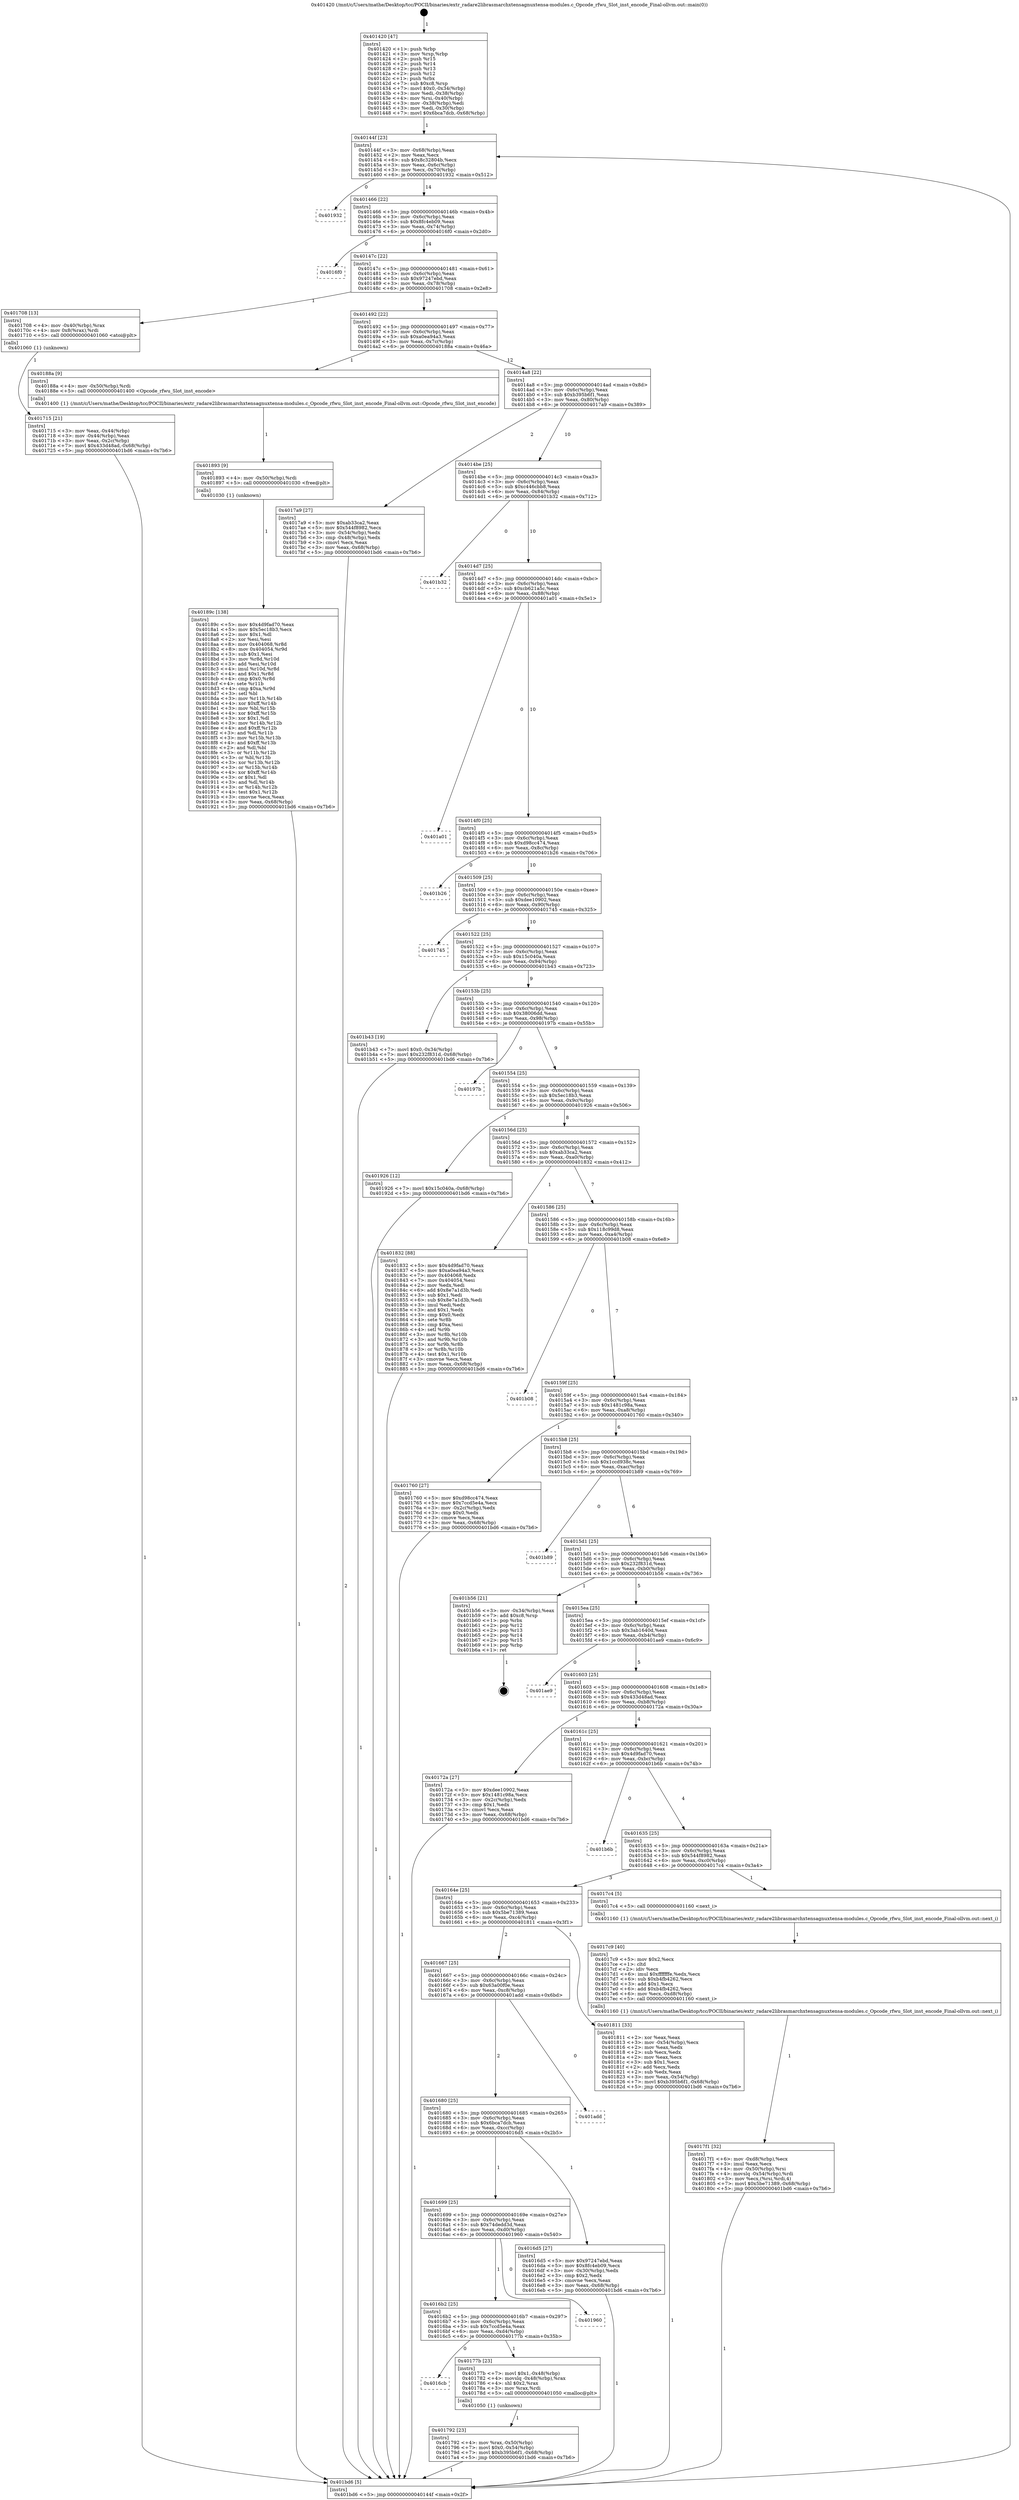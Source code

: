 digraph "0x401420" {
  label = "0x401420 (/mnt/c/Users/mathe/Desktop/tcc/POCII/binaries/extr_radare2librasmarchxtensagnuxtensa-modules.c_Opcode_rfwu_Slot_inst_encode_Final-ollvm.out::main(0))"
  labelloc = "t"
  node[shape=record]

  Entry [label="",width=0.3,height=0.3,shape=circle,fillcolor=black,style=filled]
  "0x40144f" [label="{
     0x40144f [23]\l
     | [instrs]\l
     &nbsp;&nbsp;0x40144f \<+3\>: mov -0x68(%rbp),%eax\l
     &nbsp;&nbsp;0x401452 \<+2\>: mov %eax,%ecx\l
     &nbsp;&nbsp;0x401454 \<+6\>: sub $0x8c32804b,%ecx\l
     &nbsp;&nbsp;0x40145a \<+3\>: mov %eax,-0x6c(%rbp)\l
     &nbsp;&nbsp;0x40145d \<+3\>: mov %ecx,-0x70(%rbp)\l
     &nbsp;&nbsp;0x401460 \<+6\>: je 0000000000401932 \<main+0x512\>\l
  }"]
  "0x401932" [label="{
     0x401932\l
  }", style=dashed]
  "0x401466" [label="{
     0x401466 [22]\l
     | [instrs]\l
     &nbsp;&nbsp;0x401466 \<+5\>: jmp 000000000040146b \<main+0x4b\>\l
     &nbsp;&nbsp;0x40146b \<+3\>: mov -0x6c(%rbp),%eax\l
     &nbsp;&nbsp;0x40146e \<+5\>: sub $0x8fc4eb09,%eax\l
     &nbsp;&nbsp;0x401473 \<+3\>: mov %eax,-0x74(%rbp)\l
     &nbsp;&nbsp;0x401476 \<+6\>: je 00000000004016f0 \<main+0x2d0\>\l
  }"]
  Exit [label="",width=0.3,height=0.3,shape=circle,fillcolor=black,style=filled,peripheries=2]
  "0x4016f0" [label="{
     0x4016f0\l
  }", style=dashed]
  "0x40147c" [label="{
     0x40147c [22]\l
     | [instrs]\l
     &nbsp;&nbsp;0x40147c \<+5\>: jmp 0000000000401481 \<main+0x61\>\l
     &nbsp;&nbsp;0x401481 \<+3\>: mov -0x6c(%rbp),%eax\l
     &nbsp;&nbsp;0x401484 \<+5\>: sub $0x97247ebd,%eax\l
     &nbsp;&nbsp;0x401489 \<+3\>: mov %eax,-0x78(%rbp)\l
     &nbsp;&nbsp;0x40148c \<+6\>: je 0000000000401708 \<main+0x2e8\>\l
  }"]
  "0x40189c" [label="{
     0x40189c [138]\l
     | [instrs]\l
     &nbsp;&nbsp;0x40189c \<+5\>: mov $0x4d9fad70,%eax\l
     &nbsp;&nbsp;0x4018a1 \<+5\>: mov $0x5ec18b3,%ecx\l
     &nbsp;&nbsp;0x4018a6 \<+2\>: mov $0x1,%dl\l
     &nbsp;&nbsp;0x4018a8 \<+2\>: xor %esi,%esi\l
     &nbsp;&nbsp;0x4018aa \<+8\>: mov 0x404068,%r8d\l
     &nbsp;&nbsp;0x4018b2 \<+8\>: mov 0x404054,%r9d\l
     &nbsp;&nbsp;0x4018ba \<+3\>: sub $0x1,%esi\l
     &nbsp;&nbsp;0x4018bd \<+3\>: mov %r8d,%r10d\l
     &nbsp;&nbsp;0x4018c0 \<+3\>: add %esi,%r10d\l
     &nbsp;&nbsp;0x4018c3 \<+4\>: imul %r10d,%r8d\l
     &nbsp;&nbsp;0x4018c7 \<+4\>: and $0x1,%r8d\l
     &nbsp;&nbsp;0x4018cb \<+4\>: cmp $0x0,%r8d\l
     &nbsp;&nbsp;0x4018cf \<+4\>: sete %r11b\l
     &nbsp;&nbsp;0x4018d3 \<+4\>: cmp $0xa,%r9d\l
     &nbsp;&nbsp;0x4018d7 \<+3\>: setl %bl\l
     &nbsp;&nbsp;0x4018da \<+3\>: mov %r11b,%r14b\l
     &nbsp;&nbsp;0x4018dd \<+4\>: xor $0xff,%r14b\l
     &nbsp;&nbsp;0x4018e1 \<+3\>: mov %bl,%r15b\l
     &nbsp;&nbsp;0x4018e4 \<+4\>: xor $0xff,%r15b\l
     &nbsp;&nbsp;0x4018e8 \<+3\>: xor $0x1,%dl\l
     &nbsp;&nbsp;0x4018eb \<+3\>: mov %r14b,%r12b\l
     &nbsp;&nbsp;0x4018ee \<+4\>: and $0xff,%r12b\l
     &nbsp;&nbsp;0x4018f2 \<+3\>: and %dl,%r11b\l
     &nbsp;&nbsp;0x4018f5 \<+3\>: mov %r15b,%r13b\l
     &nbsp;&nbsp;0x4018f8 \<+4\>: and $0xff,%r13b\l
     &nbsp;&nbsp;0x4018fc \<+2\>: and %dl,%bl\l
     &nbsp;&nbsp;0x4018fe \<+3\>: or %r11b,%r12b\l
     &nbsp;&nbsp;0x401901 \<+3\>: or %bl,%r13b\l
     &nbsp;&nbsp;0x401904 \<+3\>: xor %r13b,%r12b\l
     &nbsp;&nbsp;0x401907 \<+3\>: or %r15b,%r14b\l
     &nbsp;&nbsp;0x40190a \<+4\>: xor $0xff,%r14b\l
     &nbsp;&nbsp;0x40190e \<+3\>: or $0x1,%dl\l
     &nbsp;&nbsp;0x401911 \<+3\>: and %dl,%r14b\l
     &nbsp;&nbsp;0x401914 \<+3\>: or %r14b,%r12b\l
     &nbsp;&nbsp;0x401917 \<+4\>: test $0x1,%r12b\l
     &nbsp;&nbsp;0x40191b \<+3\>: cmovne %ecx,%eax\l
     &nbsp;&nbsp;0x40191e \<+3\>: mov %eax,-0x68(%rbp)\l
     &nbsp;&nbsp;0x401921 \<+5\>: jmp 0000000000401bd6 \<main+0x7b6\>\l
  }"]
  "0x401708" [label="{
     0x401708 [13]\l
     | [instrs]\l
     &nbsp;&nbsp;0x401708 \<+4\>: mov -0x40(%rbp),%rax\l
     &nbsp;&nbsp;0x40170c \<+4\>: mov 0x8(%rax),%rdi\l
     &nbsp;&nbsp;0x401710 \<+5\>: call 0000000000401060 \<atoi@plt\>\l
     | [calls]\l
     &nbsp;&nbsp;0x401060 \{1\} (unknown)\l
  }"]
  "0x401492" [label="{
     0x401492 [22]\l
     | [instrs]\l
     &nbsp;&nbsp;0x401492 \<+5\>: jmp 0000000000401497 \<main+0x77\>\l
     &nbsp;&nbsp;0x401497 \<+3\>: mov -0x6c(%rbp),%eax\l
     &nbsp;&nbsp;0x40149a \<+5\>: sub $0xa0ea94a3,%eax\l
     &nbsp;&nbsp;0x40149f \<+3\>: mov %eax,-0x7c(%rbp)\l
     &nbsp;&nbsp;0x4014a2 \<+6\>: je 000000000040188a \<main+0x46a\>\l
  }"]
  "0x401893" [label="{
     0x401893 [9]\l
     | [instrs]\l
     &nbsp;&nbsp;0x401893 \<+4\>: mov -0x50(%rbp),%rdi\l
     &nbsp;&nbsp;0x401897 \<+5\>: call 0000000000401030 \<free@plt\>\l
     | [calls]\l
     &nbsp;&nbsp;0x401030 \{1\} (unknown)\l
  }"]
  "0x40188a" [label="{
     0x40188a [9]\l
     | [instrs]\l
     &nbsp;&nbsp;0x40188a \<+4\>: mov -0x50(%rbp),%rdi\l
     &nbsp;&nbsp;0x40188e \<+5\>: call 0000000000401400 \<Opcode_rfwu_Slot_inst_encode\>\l
     | [calls]\l
     &nbsp;&nbsp;0x401400 \{1\} (/mnt/c/Users/mathe/Desktop/tcc/POCII/binaries/extr_radare2librasmarchxtensagnuxtensa-modules.c_Opcode_rfwu_Slot_inst_encode_Final-ollvm.out::Opcode_rfwu_Slot_inst_encode)\l
  }"]
  "0x4014a8" [label="{
     0x4014a8 [22]\l
     | [instrs]\l
     &nbsp;&nbsp;0x4014a8 \<+5\>: jmp 00000000004014ad \<main+0x8d\>\l
     &nbsp;&nbsp;0x4014ad \<+3\>: mov -0x6c(%rbp),%eax\l
     &nbsp;&nbsp;0x4014b0 \<+5\>: sub $0xb395b6f1,%eax\l
     &nbsp;&nbsp;0x4014b5 \<+3\>: mov %eax,-0x80(%rbp)\l
     &nbsp;&nbsp;0x4014b8 \<+6\>: je 00000000004017a9 \<main+0x389\>\l
  }"]
  "0x4017f1" [label="{
     0x4017f1 [32]\l
     | [instrs]\l
     &nbsp;&nbsp;0x4017f1 \<+6\>: mov -0xd8(%rbp),%ecx\l
     &nbsp;&nbsp;0x4017f7 \<+3\>: imul %eax,%ecx\l
     &nbsp;&nbsp;0x4017fa \<+4\>: mov -0x50(%rbp),%rsi\l
     &nbsp;&nbsp;0x4017fe \<+4\>: movslq -0x54(%rbp),%rdi\l
     &nbsp;&nbsp;0x401802 \<+3\>: mov %ecx,(%rsi,%rdi,4)\l
     &nbsp;&nbsp;0x401805 \<+7\>: movl $0x5be71389,-0x68(%rbp)\l
     &nbsp;&nbsp;0x40180c \<+5\>: jmp 0000000000401bd6 \<main+0x7b6\>\l
  }"]
  "0x4017a9" [label="{
     0x4017a9 [27]\l
     | [instrs]\l
     &nbsp;&nbsp;0x4017a9 \<+5\>: mov $0xab33ca2,%eax\l
     &nbsp;&nbsp;0x4017ae \<+5\>: mov $0x544f8982,%ecx\l
     &nbsp;&nbsp;0x4017b3 \<+3\>: mov -0x54(%rbp),%edx\l
     &nbsp;&nbsp;0x4017b6 \<+3\>: cmp -0x48(%rbp),%edx\l
     &nbsp;&nbsp;0x4017b9 \<+3\>: cmovl %ecx,%eax\l
     &nbsp;&nbsp;0x4017bc \<+3\>: mov %eax,-0x68(%rbp)\l
     &nbsp;&nbsp;0x4017bf \<+5\>: jmp 0000000000401bd6 \<main+0x7b6\>\l
  }"]
  "0x4014be" [label="{
     0x4014be [25]\l
     | [instrs]\l
     &nbsp;&nbsp;0x4014be \<+5\>: jmp 00000000004014c3 \<main+0xa3\>\l
     &nbsp;&nbsp;0x4014c3 \<+3\>: mov -0x6c(%rbp),%eax\l
     &nbsp;&nbsp;0x4014c6 \<+5\>: sub $0xc446cbb8,%eax\l
     &nbsp;&nbsp;0x4014cb \<+6\>: mov %eax,-0x84(%rbp)\l
     &nbsp;&nbsp;0x4014d1 \<+6\>: je 0000000000401b32 \<main+0x712\>\l
  }"]
  "0x4017c9" [label="{
     0x4017c9 [40]\l
     | [instrs]\l
     &nbsp;&nbsp;0x4017c9 \<+5\>: mov $0x2,%ecx\l
     &nbsp;&nbsp;0x4017ce \<+1\>: cltd\l
     &nbsp;&nbsp;0x4017cf \<+2\>: idiv %ecx\l
     &nbsp;&nbsp;0x4017d1 \<+6\>: imul $0xfffffffe,%edx,%ecx\l
     &nbsp;&nbsp;0x4017d7 \<+6\>: sub $0xb4fb4262,%ecx\l
     &nbsp;&nbsp;0x4017dd \<+3\>: add $0x1,%ecx\l
     &nbsp;&nbsp;0x4017e0 \<+6\>: add $0xb4fb4262,%ecx\l
     &nbsp;&nbsp;0x4017e6 \<+6\>: mov %ecx,-0xd8(%rbp)\l
     &nbsp;&nbsp;0x4017ec \<+5\>: call 0000000000401160 \<next_i\>\l
     | [calls]\l
     &nbsp;&nbsp;0x401160 \{1\} (/mnt/c/Users/mathe/Desktop/tcc/POCII/binaries/extr_radare2librasmarchxtensagnuxtensa-modules.c_Opcode_rfwu_Slot_inst_encode_Final-ollvm.out::next_i)\l
  }"]
  "0x401b32" [label="{
     0x401b32\l
  }", style=dashed]
  "0x4014d7" [label="{
     0x4014d7 [25]\l
     | [instrs]\l
     &nbsp;&nbsp;0x4014d7 \<+5\>: jmp 00000000004014dc \<main+0xbc\>\l
     &nbsp;&nbsp;0x4014dc \<+3\>: mov -0x6c(%rbp),%eax\l
     &nbsp;&nbsp;0x4014df \<+5\>: sub $0xcb621a5c,%eax\l
     &nbsp;&nbsp;0x4014e4 \<+6\>: mov %eax,-0x88(%rbp)\l
     &nbsp;&nbsp;0x4014ea \<+6\>: je 0000000000401a01 \<main+0x5e1\>\l
  }"]
  "0x401792" [label="{
     0x401792 [23]\l
     | [instrs]\l
     &nbsp;&nbsp;0x401792 \<+4\>: mov %rax,-0x50(%rbp)\l
     &nbsp;&nbsp;0x401796 \<+7\>: movl $0x0,-0x54(%rbp)\l
     &nbsp;&nbsp;0x40179d \<+7\>: movl $0xb395b6f1,-0x68(%rbp)\l
     &nbsp;&nbsp;0x4017a4 \<+5\>: jmp 0000000000401bd6 \<main+0x7b6\>\l
  }"]
  "0x401a01" [label="{
     0x401a01\l
  }", style=dashed]
  "0x4014f0" [label="{
     0x4014f0 [25]\l
     | [instrs]\l
     &nbsp;&nbsp;0x4014f0 \<+5\>: jmp 00000000004014f5 \<main+0xd5\>\l
     &nbsp;&nbsp;0x4014f5 \<+3\>: mov -0x6c(%rbp),%eax\l
     &nbsp;&nbsp;0x4014f8 \<+5\>: sub $0xd98cc474,%eax\l
     &nbsp;&nbsp;0x4014fd \<+6\>: mov %eax,-0x8c(%rbp)\l
     &nbsp;&nbsp;0x401503 \<+6\>: je 0000000000401b26 \<main+0x706\>\l
  }"]
  "0x4016cb" [label="{
     0x4016cb\l
  }", style=dashed]
  "0x401b26" [label="{
     0x401b26\l
  }", style=dashed]
  "0x401509" [label="{
     0x401509 [25]\l
     | [instrs]\l
     &nbsp;&nbsp;0x401509 \<+5\>: jmp 000000000040150e \<main+0xee\>\l
     &nbsp;&nbsp;0x40150e \<+3\>: mov -0x6c(%rbp),%eax\l
     &nbsp;&nbsp;0x401511 \<+5\>: sub $0xdee10902,%eax\l
     &nbsp;&nbsp;0x401516 \<+6\>: mov %eax,-0x90(%rbp)\l
     &nbsp;&nbsp;0x40151c \<+6\>: je 0000000000401745 \<main+0x325\>\l
  }"]
  "0x40177b" [label="{
     0x40177b [23]\l
     | [instrs]\l
     &nbsp;&nbsp;0x40177b \<+7\>: movl $0x1,-0x48(%rbp)\l
     &nbsp;&nbsp;0x401782 \<+4\>: movslq -0x48(%rbp),%rax\l
     &nbsp;&nbsp;0x401786 \<+4\>: shl $0x2,%rax\l
     &nbsp;&nbsp;0x40178a \<+3\>: mov %rax,%rdi\l
     &nbsp;&nbsp;0x40178d \<+5\>: call 0000000000401050 \<malloc@plt\>\l
     | [calls]\l
     &nbsp;&nbsp;0x401050 \{1\} (unknown)\l
  }"]
  "0x401745" [label="{
     0x401745\l
  }", style=dashed]
  "0x401522" [label="{
     0x401522 [25]\l
     | [instrs]\l
     &nbsp;&nbsp;0x401522 \<+5\>: jmp 0000000000401527 \<main+0x107\>\l
     &nbsp;&nbsp;0x401527 \<+3\>: mov -0x6c(%rbp),%eax\l
     &nbsp;&nbsp;0x40152a \<+5\>: sub $0x15c040a,%eax\l
     &nbsp;&nbsp;0x40152f \<+6\>: mov %eax,-0x94(%rbp)\l
     &nbsp;&nbsp;0x401535 \<+6\>: je 0000000000401b43 \<main+0x723\>\l
  }"]
  "0x4016b2" [label="{
     0x4016b2 [25]\l
     | [instrs]\l
     &nbsp;&nbsp;0x4016b2 \<+5\>: jmp 00000000004016b7 \<main+0x297\>\l
     &nbsp;&nbsp;0x4016b7 \<+3\>: mov -0x6c(%rbp),%eax\l
     &nbsp;&nbsp;0x4016ba \<+5\>: sub $0x7ccd5e4a,%eax\l
     &nbsp;&nbsp;0x4016bf \<+6\>: mov %eax,-0xd4(%rbp)\l
     &nbsp;&nbsp;0x4016c5 \<+6\>: je 000000000040177b \<main+0x35b\>\l
  }"]
  "0x401b43" [label="{
     0x401b43 [19]\l
     | [instrs]\l
     &nbsp;&nbsp;0x401b43 \<+7\>: movl $0x0,-0x34(%rbp)\l
     &nbsp;&nbsp;0x401b4a \<+7\>: movl $0x232f831d,-0x68(%rbp)\l
     &nbsp;&nbsp;0x401b51 \<+5\>: jmp 0000000000401bd6 \<main+0x7b6\>\l
  }"]
  "0x40153b" [label="{
     0x40153b [25]\l
     | [instrs]\l
     &nbsp;&nbsp;0x40153b \<+5\>: jmp 0000000000401540 \<main+0x120\>\l
     &nbsp;&nbsp;0x401540 \<+3\>: mov -0x6c(%rbp),%eax\l
     &nbsp;&nbsp;0x401543 \<+5\>: sub $0x38006dd,%eax\l
     &nbsp;&nbsp;0x401548 \<+6\>: mov %eax,-0x98(%rbp)\l
     &nbsp;&nbsp;0x40154e \<+6\>: je 000000000040197b \<main+0x55b\>\l
  }"]
  "0x401960" [label="{
     0x401960\l
  }", style=dashed]
  "0x40197b" [label="{
     0x40197b\l
  }", style=dashed]
  "0x401554" [label="{
     0x401554 [25]\l
     | [instrs]\l
     &nbsp;&nbsp;0x401554 \<+5\>: jmp 0000000000401559 \<main+0x139\>\l
     &nbsp;&nbsp;0x401559 \<+3\>: mov -0x6c(%rbp),%eax\l
     &nbsp;&nbsp;0x40155c \<+5\>: sub $0x5ec18b3,%eax\l
     &nbsp;&nbsp;0x401561 \<+6\>: mov %eax,-0x9c(%rbp)\l
     &nbsp;&nbsp;0x401567 \<+6\>: je 0000000000401926 \<main+0x506\>\l
  }"]
  "0x401715" [label="{
     0x401715 [21]\l
     | [instrs]\l
     &nbsp;&nbsp;0x401715 \<+3\>: mov %eax,-0x44(%rbp)\l
     &nbsp;&nbsp;0x401718 \<+3\>: mov -0x44(%rbp),%eax\l
     &nbsp;&nbsp;0x40171b \<+3\>: mov %eax,-0x2c(%rbp)\l
     &nbsp;&nbsp;0x40171e \<+7\>: movl $0x433d48ad,-0x68(%rbp)\l
     &nbsp;&nbsp;0x401725 \<+5\>: jmp 0000000000401bd6 \<main+0x7b6\>\l
  }"]
  "0x401926" [label="{
     0x401926 [12]\l
     | [instrs]\l
     &nbsp;&nbsp;0x401926 \<+7\>: movl $0x15c040a,-0x68(%rbp)\l
     &nbsp;&nbsp;0x40192d \<+5\>: jmp 0000000000401bd6 \<main+0x7b6\>\l
  }"]
  "0x40156d" [label="{
     0x40156d [25]\l
     | [instrs]\l
     &nbsp;&nbsp;0x40156d \<+5\>: jmp 0000000000401572 \<main+0x152\>\l
     &nbsp;&nbsp;0x401572 \<+3\>: mov -0x6c(%rbp),%eax\l
     &nbsp;&nbsp;0x401575 \<+5\>: sub $0xab33ca2,%eax\l
     &nbsp;&nbsp;0x40157a \<+6\>: mov %eax,-0xa0(%rbp)\l
     &nbsp;&nbsp;0x401580 \<+6\>: je 0000000000401832 \<main+0x412\>\l
  }"]
  "0x401420" [label="{
     0x401420 [47]\l
     | [instrs]\l
     &nbsp;&nbsp;0x401420 \<+1\>: push %rbp\l
     &nbsp;&nbsp;0x401421 \<+3\>: mov %rsp,%rbp\l
     &nbsp;&nbsp;0x401424 \<+2\>: push %r15\l
     &nbsp;&nbsp;0x401426 \<+2\>: push %r14\l
     &nbsp;&nbsp;0x401428 \<+2\>: push %r13\l
     &nbsp;&nbsp;0x40142a \<+2\>: push %r12\l
     &nbsp;&nbsp;0x40142c \<+1\>: push %rbx\l
     &nbsp;&nbsp;0x40142d \<+7\>: sub $0xc8,%rsp\l
     &nbsp;&nbsp;0x401434 \<+7\>: movl $0x0,-0x34(%rbp)\l
     &nbsp;&nbsp;0x40143b \<+3\>: mov %edi,-0x38(%rbp)\l
     &nbsp;&nbsp;0x40143e \<+4\>: mov %rsi,-0x40(%rbp)\l
     &nbsp;&nbsp;0x401442 \<+3\>: mov -0x38(%rbp),%edi\l
     &nbsp;&nbsp;0x401445 \<+3\>: mov %edi,-0x30(%rbp)\l
     &nbsp;&nbsp;0x401448 \<+7\>: movl $0x6bca7dcb,-0x68(%rbp)\l
  }"]
  "0x401832" [label="{
     0x401832 [88]\l
     | [instrs]\l
     &nbsp;&nbsp;0x401832 \<+5\>: mov $0x4d9fad70,%eax\l
     &nbsp;&nbsp;0x401837 \<+5\>: mov $0xa0ea94a3,%ecx\l
     &nbsp;&nbsp;0x40183c \<+7\>: mov 0x404068,%edx\l
     &nbsp;&nbsp;0x401843 \<+7\>: mov 0x404054,%esi\l
     &nbsp;&nbsp;0x40184a \<+2\>: mov %edx,%edi\l
     &nbsp;&nbsp;0x40184c \<+6\>: add $0x8e7a1d3b,%edi\l
     &nbsp;&nbsp;0x401852 \<+3\>: sub $0x1,%edi\l
     &nbsp;&nbsp;0x401855 \<+6\>: sub $0x8e7a1d3b,%edi\l
     &nbsp;&nbsp;0x40185b \<+3\>: imul %edi,%edx\l
     &nbsp;&nbsp;0x40185e \<+3\>: and $0x1,%edx\l
     &nbsp;&nbsp;0x401861 \<+3\>: cmp $0x0,%edx\l
     &nbsp;&nbsp;0x401864 \<+4\>: sete %r8b\l
     &nbsp;&nbsp;0x401868 \<+3\>: cmp $0xa,%esi\l
     &nbsp;&nbsp;0x40186b \<+4\>: setl %r9b\l
     &nbsp;&nbsp;0x40186f \<+3\>: mov %r8b,%r10b\l
     &nbsp;&nbsp;0x401872 \<+3\>: and %r9b,%r10b\l
     &nbsp;&nbsp;0x401875 \<+3\>: xor %r9b,%r8b\l
     &nbsp;&nbsp;0x401878 \<+3\>: or %r8b,%r10b\l
     &nbsp;&nbsp;0x40187b \<+4\>: test $0x1,%r10b\l
     &nbsp;&nbsp;0x40187f \<+3\>: cmovne %ecx,%eax\l
     &nbsp;&nbsp;0x401882 \<+3\>: mov %eax,-0x68(%rbp)\l
     &nbsp;&nbsp;0x401885 \<+5\>: jmp 0000000000401bd6 \<main+0x7b6\>\l
  }"]
  "0x401586" [label="{
     0x401586 [25]\l
     | [instrs]\l
     &nbsp;&nbsp;0x401586 \<+5\>: jmp 000000000040158b \<main+0x16b\>\l
     &nbsp;&nbsp;0x40158b \<+3\>: mov -0x6c(%rbp),%eax\l
     &nbsp;&nbsp;0x40158e \<+5\>: sub $0x118c99d8,%eax\l
     &nbsp;&nbsp;0x401593 \<+6\>: mov %eax,-0xa4(%rbp)\l
     &nbsp;&nbsp;0x401599 \<+6\>: je 0000000000401b08 \<main+0x6e8\>\l
  }"]
  "0x401bd6" [label="{
     0x401bd6 [5]\l
     | [instrs]\l
     &nbsp;&nbsp;0x401bd6 \<+5\>: jmp 000000000040144f \<main+0x2f\>\l
  }"]
  "0x401b08" [label="{
     0x401b08\l
  }", style=dashed]
  "0x40159f" [label="{
     0x40159f [25]\l
     | [instrs]\l
     &nbsp;&nbsp;0x40159f \<+5\>: jmp 00000000004015a4 \<main+0x184\>\l
     &nbsp;&nbsp;0x4015a4 \<+3\>: mov -0x6c(%rbp),%eax\l
     &nbsp;&nbsp;0x4015a7 \<+5\>: sub $0x1481c98a,%eax\l
     &nbsp;&nbsp;0x4015ac \<+6\>: mov %eax,-0xa8(%rbp)\l
     &nbsp;&nbsp;0x4015b2 \<+6\>: je 0000000000401760 \<main+0x340\>\l
  }"]
  "0x401699" [label="{
     0x401699 [25]\l
     | [instrs]\l
     &nbsp;&nbsp;0x401699 \<+5\>: jmp 000000000040169e \<main+0x27e\>\l
     &nbsp;&nbsp;0x40169e \<+3\>: mov -0x6c(%rbp),%eax\l
     &nbsp;&nbsp;0x4016a1 \<+5\>: sub $0x74dedd3d,%eax\l
     &nbsp;&nbsp;0x4016a6 \<+6\>: mov %eax,-0xd0(%rbp)\l
     &nbsp;&nbsp;0x4016ac \<+6\>: je 0000000000401960 \<main+0x540\>\l
  }"]
  "0x401760" [label="{
     0x401760 [27]\l
     | [instrs]\l
     &nbsp;&nbsp;0x401760 \<+5\>: mov $0xd98cc474,%eax\l
     &nbsp;&nbsp;0x401765 \<+5\>: mov $0x7ccd5e4a,%ecx\l
     &nbsp;&nbsp;0x40176a \<+3\>: mov -0x2c(%rbp),%edx\l
     &nbsp;&nbsp;0x40176d \<+3\>: cmp $0x0,%edx\l
     &nbsp;&nbsp;0x401770 \<+3\>: cmove %ecx,%eax\l
     &nbsp;&nbsp;0x401773 \<+3\>: mov %eax,-0x68(%rbp)\l
     &nbsp;&nbsp;0x401776 \<+5\>: jmp 0000000000401bd6 \<main+0x7b6\>\l
  }"]
  "0x4015b8" [label="{
     0x4015b8 [25]\l
     | [instrs]\l
     &nbsp;&nbsp;0x4015b8 \<+5\>: jmp 00000000004015bd \<main+0x19d\>\l
     &nbsp;&nbsp;0x4015bd \<+3\>: mov -0x6c(%rbp),%eax\l
     &nbsp;&nbsp;0x4015c0 \<+5\>: sub $0x1ccd938c,%eax\l
     &nbsp;&nbsp;0x4015c5 \<+6\>: mov %eax,-0xac(%rbp)\l
     &nbsp;&nbsp;0x4015cb \<+6\>: je 0000000000401b89 \<main+0x769\>\l
  }"]
  "0x4016d5" [label="{
     0x4016d5 [27]\l
     | [instrs]\l
     &nbsp;&nbsp;0x4016d5 \<+5\>: mov $0x97247ebd,%eax\l
     &nbsp;&nbsp;0x4016da \<+5\>: mov $0x8fc4eb09,%ecx\l
     &nbsp;&nbsp;0x4016df \<+3\>: mov -0x30(%rbp),%edx\l
     &nbsp;&nbsp;0x4016e2 \<+3\>: cmp $0x2,%edx\l
     &nbsp;&nbsp;0x4016e5 \<+3\>: cmovne %ecx,%eax\l
     &nbsp;&nbsp;0x4016e8 \<+3\>: mov %eax,-0x68(%rbp)\l
     &nbsp;&nbsp;0x4016eb \<+5\>: jmp 0000000000401bd6 \<main+0x7b6\>\l
  }"]
  "0x401b89" [label="{
     0x401b89\l
  }", style=dashed]
  "0x4015d1" [label="{
     0x4015d1 [25]\l
     | [instrs]\l
     &nbsp;&nbsp;0x4015d1 \<+5\>: jmp 00000000004015d6 \<main+0x1b6\>\l
     &nbsp;&nbsp;0x4015d6 \<+3\>: mov -0x6c(%rbp),%eax\l
     &nbsp;&nbsp;0x4015d9 \<+5\>: sub $0x232f831d,%eax\l
     &nbsp;&nbsp;0x4015de \<+6\>: mov %eax,-0xb0(%rbp)\l
     &nbsp;&nbsp;0x4015e4 \<+6\>: je 0000000000401b56 \<main+0x736\>\l
  }"]
  "0x401680" [label="{
     0x401680 [25]\l
     | [instrs]\l
     &nbsp;&nbsp;0x401680 \<+5\>: jmp 0000000000401685 \<main+0x265\>\l
     &nbsp;&nbsp;0x401685 \<+3\>: mov -0x6c(%rbp),%eax\l
     &nbsp;&nbsp;0x401688 \<+5\>: sub $0x6bca7dcb,%eax\l
     &nbsp;&nbsp;0x40168d \<+6\>: mov %eax,-0xcc(%rbp)\l
     &nbsp;&nbsp;0x401693 \<+6\>: je 00000000004016d5 \<main+0x2b5\>\l
  }"]
  "0x401b56" [label="{
     0x401b56 [21]\l
     | [instrs]\l
     &nbsp;&nbsp;0x401b56 \<+3\>: mov -0x34(%rbp),%eax\l
     &nbsp;&nbsp;0x401b59 \<+7\>: add $0xc8,%rsp\l
     &nbsp;&nbsp;0x401b60 \<+1\>: pop %rbx\l
     &nbsp;&nbsp;0x401b61 \<+2\>: pop %r12\l
     &nbsp;&nbsp;0x401b63 \<+2\>: pop %r13\l
     &nbsp;&nbsp;0x401b65 \<+2\>: pop %r14\l
     &nbsp;&nbsp;0x401b67 \<+2\>: pop %r15\l
     &nbsp;&nbsp;0x401b69 \<+1\>: pop %rbp\l
     &nbsp;&nbsp;0x401b6a \<+1\>: ret\l
  }"]
  "0x4015ea" [label="{
     0x4015ea [25]\l
     | [instrs]\l
     &nbsp;&nbsp;0x4015ea \<+5\>: jmp 00000000004015ef \<main+0x1cf\>\l
     &nbsp;&nbsp;0x4015ef \<+3\>: mov -0x6c(%rbp),%eax\l
     &nbsp;&nbsp;0x4015f2 \<+5\>: sub $0x3ab1640d,%eax\l
     &nbsp;&nbsp;0x4015f7 \<+6\>: mov %eax,-0xb4(%rbp)\l
     &nbsp;&nbsp;0x4015fd \<+6\>: je 0000000000401ae9 \<main+0x6c9\>\l
  }"]
  "0x401add" [label="{
     0x401add\l
  }", style=dashed]
  "0x401ae9" [label="{
     0x401ae9\l
  }", style=dashed]
  "0x401603" [label="{
     0x401603 [25]\l
     | [instrs]\l
     &nbsp;&nbsp;0x401603 \<+5\>: jmp 0000000000401608 \<main+0x1e8\>\l
     &nbsp;&nbsp;0x401608 \<+3\>: mov -0x6c(%rbp),%eax\l
     &nbsp;&nbsp;0x40160b \<+5\>: sub $0x433d48ad,%eax\l
     &nbsp;&nbsp;0x401610 \<+6\>: mov %eax,-0xb8(%rbp)\l
     &nbsp;&nbsp;0x401616 \<+6\>: je 000000000040172a \<main+0x30a\>\l
  }"]
  "0x401667" [label="{
     0x401667 [25]\l
     | [instrs]\l
     &nbsp;&nbsp;0x401667 \<+5\>: jmp 000000000040166c \<main+0x24c\>\l
     &nbsp;&nbsp;0x40166c \<+3\>: mov -0x6c(%rbp),%eax\l
     &nbsp;&nbsp;0x40166f \<+5\>: sub $0x63a00f0e,%eax\l
     &nbsp;&nbsp;0x401674 \<+6\>: mov %eax,-0xc8(%rbp)\l
     &nbsp;&nbsp;0x40167a \<+6\>: je 0000000000401add \<main+0x6bd\>\l
  }"]
  "0x40172a" [label="{
     0x40172a [27]\l
     | [instrs]\l
     &nbsp;&nbsp;0x40172a \<+5\>: mov $0xdee10902,%eax\l
     &nbsp;&nbsp;0x40172f \<+5\>: mov $0x1481c98a,%ecx\l
     &nbsp;&nbsp;0x401734 \<+3\>: mov -0x2c(%rbp),%edx\l
     &nbsp;&nbsp;0x401737 \<+3\>: cmp $0x1,%edx\l
     &nbsp;&nbsp;0x40173a \<+3\>: cmovl %ecx,%eax\l
     &nbsp;&nbsp;0x40173d \<+3\>: mov %eax,-0x68(%rbp)\l
     &nbsp;&nbsp;0x401740 \<+5\>: jmp 0000000000401bd6 \<main+0x7b6\>\l
  }"]
  "0x40161c" [label="{
     0x40161c [25]\l
     | [instrs]\l
     &nbsp;&nbsp;0x40161c \<+5\>: jmp 0000000000401621 \<main+0x201\>\l
     &nbsp;&nbsp;0x401621 \<+3\>: mov -0x6c(%rbp),%eax\l
     &nbsp;&nbsp;0x401624 \<+5\>: sub $0x4d9fad70,%eax\l
     &nbsp;&nbsp;0x401629 \<+6\>: mov %eax,-0xbc(%rbp)\l
     &nbsp;&nbsp;0x40162f \<+6\>: je 0000000000401b6b \<main+0x74b\>\l
  }"]
  "0x401811" [label="{
     0x401811 [33]\l
     | [instrs]\l
     &nbsp;&nbsp;0x401811 \<+2\>: xor %eax,%eax\l
     &nbsp;&nbsp;0x401813 \<+3\>: mov -0x54(%rbp),%ecx\l
     &nbsp;&nbsp;0x401816 \<+2\>: mov %eax,%edx\l
     &nbsp;&nbsp;0x401818 \<+2\>: sub %ecx,%edx\l
     &nbsp;&nbsp;0x40181a \<+2\>: mov %eax,%ecx\l
     &nbsp;&nbsp;0x40181c \<+3\>: sub $0x1,%ecx\l
     &nbsp;&nbsp;0x40181f \<+2\>: add %ecx,%edx\l
     &nbsp;&nbsp;0x401821 \<+2\>: sub %edx,%eax\l
     &nbsp;&nbsp;0x401823 \<+3\>: mov %eax,-0x54(%rbp)\l
     &nbsp;&nbsp;0x401826 \<+7\>: movl $0xb395b6f1,-0x68(%rbp)\l
     &nbsp;&nbsp;0x40182d \<+5\>: jmp 0000000000401bd6 \<main+0x7b6\>\l
  }"]
  "0x401b6b" [label="{
     0x401b6b\l
  }", style=dashed]
  "0x401635" [label="{
     0x401635 [25]\l
     | [instrs]\l
     &nbsp;&nbsp;0x401635 \<+5\>: jmp 000000000040163a \<main+0x21a\>\l
     &nbsp;&nbsp;0x40163a \<+3\>: mov -0x6c(%rbp),%eax\l
     &nbsp;&nbsp;0x40163d \<+5\>: sub $0x544f8982,%eax\l
     &nbsp;&nbsp;0x401642 \<+6\>: mov %eax,-0xc0(%rbp)\l
     &nbsp;&nbsp;0x401648 \<+6\>: je 00000000004017c4 \<main+0x3a4\>\l
  }"]
  "0x40164e" [label="{
     0x40164e [25]\l
     | [instrs]\l
     &nbsp;&nbsp;0x40164e \<+5\>: jmp 0000000000401653 \<main+0x233\>\l
     &nbsp;&nbsp;0x401653 \<+3\>: mov -0x6c(%rbp),%eax\l
     &nbsp;&nbsp;0x401656 \<+5\>: sub $0x5be71389,%eax\l
     &nbsp;&nbsp;0x40165b \<+6\>: mov %eax,-0xc4(%rbp)\l
     &nbsp;&nbsp;0x401661 \<+6\>: je 0000000000401811 \<main+0x3f1\>\l
  }"]
  "0x4017c4" [label="{
     0x4017c4 [5]\l
     | [instrs]\l
     &nbsp;&nbsp;0x4017c4 \<+5\>: call 0000000000401160 \<next_i\>\l
     | [calls]\l
     &nbsp;&nbsp;0x401160 \{1\} (/mnt/c/Users/mathe/Desktop/tcc/POCII/binaries/extr_radare2librasmarchxtensagnuxtensa-modules.c_Opcode_rfwu_Slot_inst_encode_Final-ollvm.out::next_i)\l
  }"]
  Entry -> "0x401420" [label=" 1"]
  "0x40144f" -> "0x401932" [label=" 0"]
  "0x40144f" -> "0x401466" [label=" 14"]
  "0x401b56" -> Exit [label=" 1"]
  "0x401466" -> "0x4016f0" [label=" 0"]
  "0x401466" -> "0x40147c" [label=" 14"]
  "0x401b43" -> "0x401bd6" [label=" 1"]
  "0x40147c" -> "0x401708" [label=" 1"]
  "0x40147c" -> "0x401492" [label=" 13"]
  "0x401926" -> "0x401bd6" [label=" 1"]
  "0x401492" -> "0x40188a" [label=" 1"]
  "0x401492" -> "0x4014a8" [label=" 12"]
  "0x40189c" -> "0x401bd6" [label=" 1"]
  "0x4014a8" -> "0x4017a9" [label=" 2"]
  "0x4014a8" -> "0x4014be" [label=" 10"]
  "0x401893" -> "0x40189c" [label=" 1"]
  "0x4014be" -> "0x401b32" [label=" 0"]
  "0x4014be" -> "0x4014d7" [label=" 10"]
  "0x40188a" -> "0x401893" [label=" 1"]
  "0x4014d7" -> "0x401a01" [label=" 0"]
  "0x4014d7" -> "0x4014f0" [label=" 10"]
  "0x401832" -> "0x401bd6" [label=" 1"]
  "0x4014f0" -> "0x401b26" [label=" 0"]
  "0x4014f0" -> "0x401509" [label=" 10"]
  "0x401811" -> "0x401bd6" [label=" 1"]
  "0x401509" -> "0x401745" [label=" 0"]
  "0x401509" -> "0x401522" [label=" 10"]
  "0x4017f1" -> "0x401bd6" [label=" 1"]
  "0x401522" -> "0x401b43" [label=" 1"]
  "0x401522" -> "0x40153b" [label=" 9"]
  "0x4017c4" -> "0x4017c9" [label=" 1"]
  "0x40153b" -> "0x40197b" [label=" 0"]
  "0x40153b" -> "0x401554" [label=" 9"]
  "0x4017a9" -> "0x401bd6" [label=" 2"]
  "0x401554" -> "0x401926" [label=" 1"]
  "0x401554" -> "0x40156d" [label=" 8"]
  "0x40177b" -> "0x401792" [label=" 1"]
  "0x40156d" -> "0x401832" [label=" 1"]
  "0x40156d" -> "0x401586" [label=" 7"]
  "0x4016b2" -> "0x4016cb" [label=" 0"]
  "0x401586" -> "0x401b08" [label=" 0"]
  "0x401586" -> "0x40159f" [label=" 7"]
  "0x4016b2" -> "0x40177b" [label=" 1"]
  "0x40159f" -> "0x401760" [label=" 1"]
  "0x40159f" -> "0x4015b8" [label=" 6"]
  "0x4017c9" -> "0x4017f1" [label=" 1"]
  "0x4015b8" -> "0x401b89" [label=" 0"]
  "0x4015b8" -> "0x4015d1" [label=" 6"]
  "0x401699" -> "0x4016b2" [label=" 1"]
  "0x4015d1" -> "0x401b56" [label=" 1"]
  "0x4015d1" -> "0x4015ea" [label=" 5"]
  "0x401792" -> "0x401bd6" [label=" 1"]
  "0x4015ea" -> "0x401ae9" [label=" 0"]
  "0x4015ea" -> "0x401603" [label=" 5"]
  "0x401760" -> "0x401bd6" [label=" 1"]
  "0x401603" -> "0x40172a" [label=" 1"]
  "0x401603" -> "0x40161c" [label=" 4"]
  "0x401715" -> "0x401bd6" [label=" 1"]
  "0x40161c" -> "0x401b6b" [label=" 0"]
  "0x40161c" -> "0x401635" [label=" 4"]
  "0x401708" -> "0x401715" [label=" 1"]
  "0x401635" -> "0x4017c4" [label=" 1"]
  "0x401635" -> "0x40164e" [label=" 3"]
  "0x401bd6" -> "0x40144f" [label=" 13"]
  "0x40164e" -> "0x401811" [label=" 1"]
  "0x40164e" -> "0x401667" [label=" 2"]
  "0x40172a" -> "0x401bd6" [label=" 1"]
  "0x401667" -> "0x401add" [label=" 0"]
  "0x401667" -> "0x401680" [label=" 2"]
  "0x401699" -> "0x401960" [label=" 0"]
  "0x401680" -> "0x4016d5" [label=" 1"]
  "0x401680" -> "0x401699" [label=" 1"]
  "0x4016d5" -> "0x401bd6" [label=" 1"]
  "0x401420" -> "0x40144f" [label=" 1"]
}
